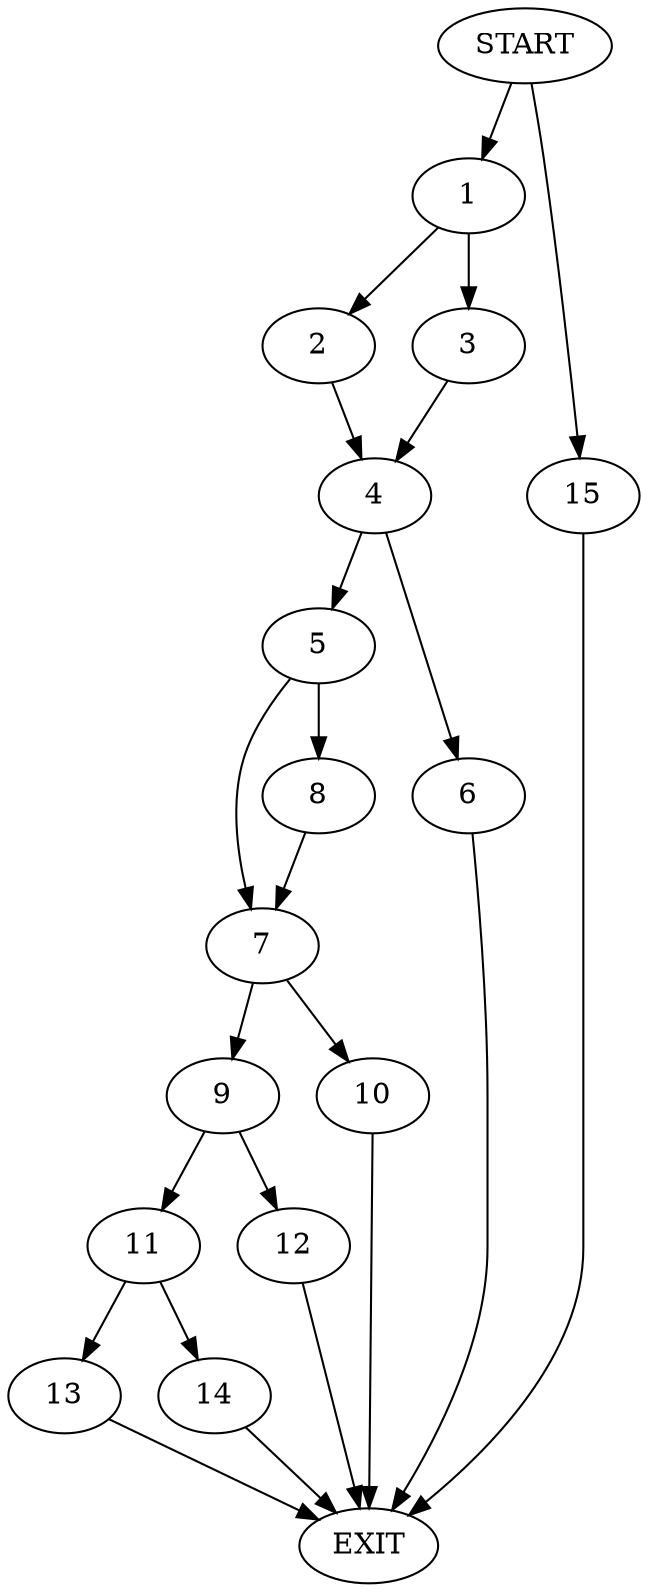 digraph {
0 [label="START"]
16 [label="EXIT"]
0 -> 1
1 -> 2
1 -> 3
2 -> 4
3 -> 4
4 -> 5
4 -> 6
6 -> 16
5 -> 7
5 -> 8
8 -> 7
7 -> 9
7 -> 10
9 -> 11
9 -> 12
10 -> 16
12 -> 16
11 -> 13
11 -> 14
14 -> 16
13 -> 16
0 -> 15
15 -> 16
}
